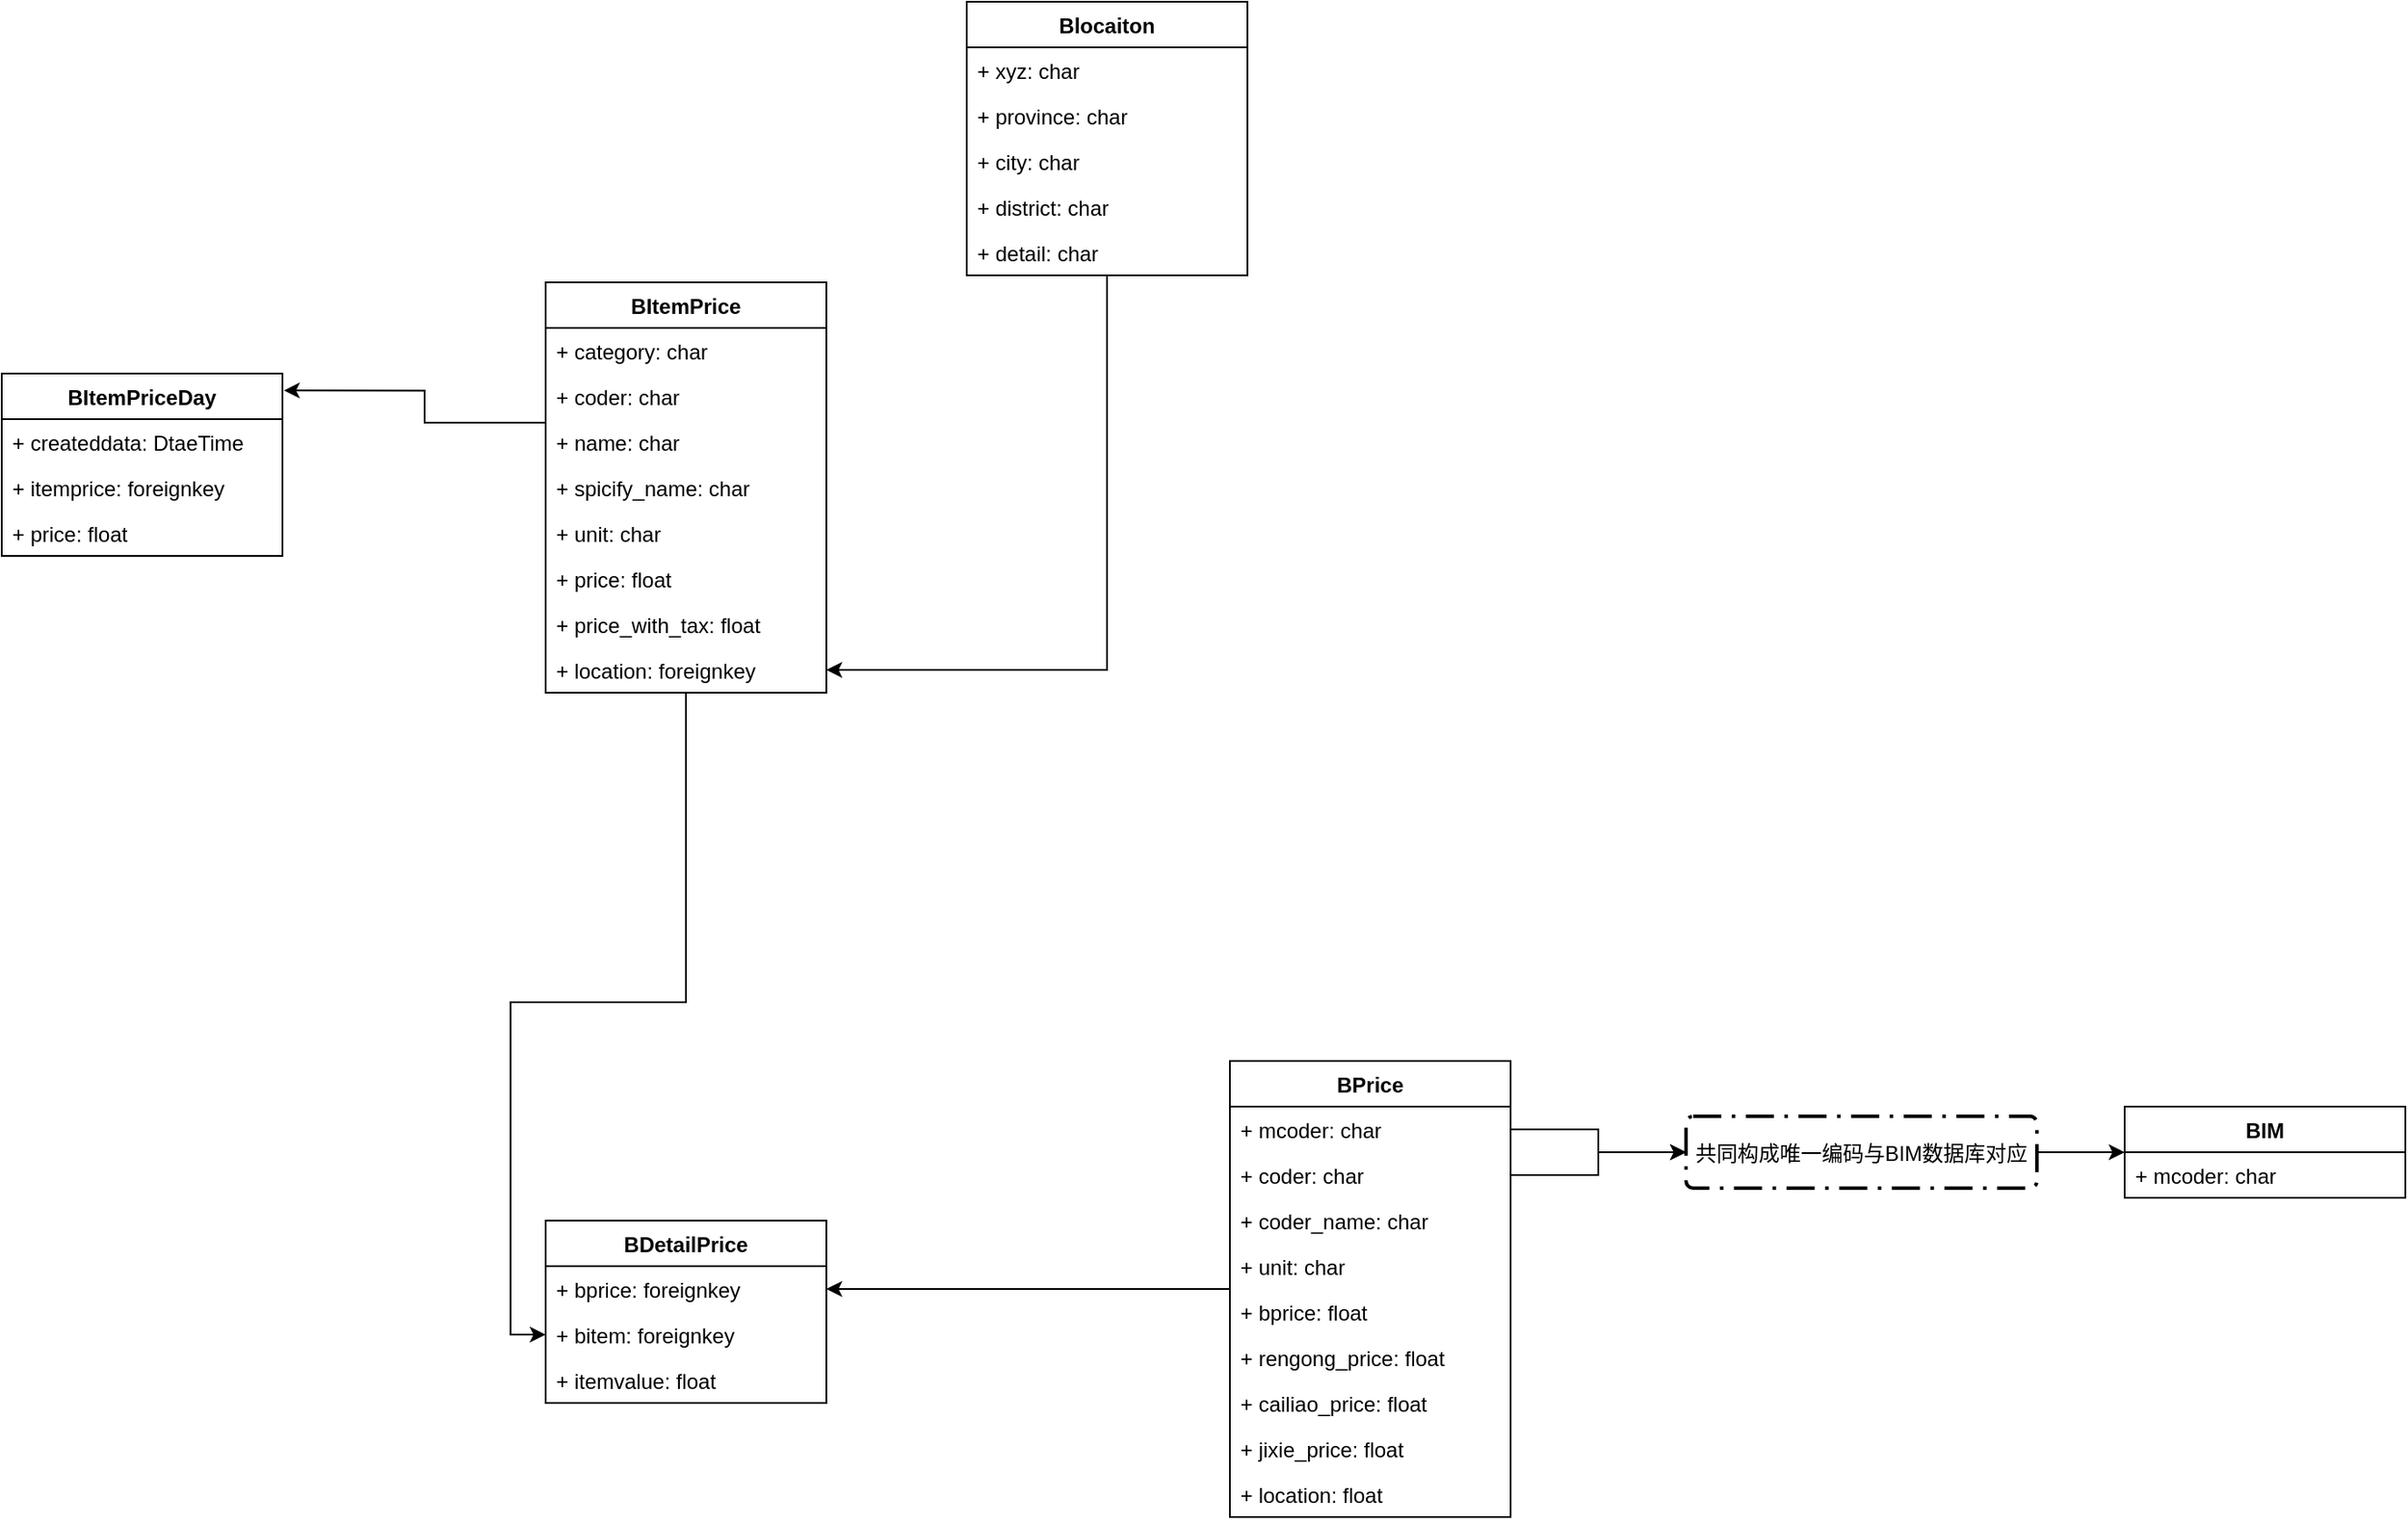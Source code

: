 <mxfile version="13.9.2" type="github">
  <diagram id="WTNj_Hdq__7ke6nhJa1Y" name="Page-1">
    <mxGraphModel dx="2249" dy="794" grid="1" gridSize="10" guides="1" tooltips="1" connect="1" arrows="1" fold="1" page="1" pageScale="1" pageWidth="827" pageHeight="1169" math="0" shadow="0">
      <root>
        <mxCell id="0" />
        <mxCell id="1" parent="0" />
        <mxCell id="Dp4xrp-Sg3KwqESMtG_m-33" style="edgeStyle=orthogonalEdgeStyle;rounded=0;orthogonalLoop=1;jettySize=auto;html=1;" edge="1" parent="1" source="Dp4xrp-Sg3KwqESMtG_m-1" target="Dp4xrp-Sg3KwqESMtG_m-27">
          <mxGeometry relative="1" as="geometry" />
        </mxCell>
        <mxCell id="Dp4xrp-Sg3KwqESMtG_m-1" value="Blocaiton" style="swimlane;fontStyle=1;align=center;verticalAlign=top;childLayout=stackLayout;horizontal=1;startSize=26;horizontalStack=0;resizeParent=1;resizeParentMax=0;resizeLast=0;collapsible=1;marginBottom=0;" vertex="1" parent="1">
          <mxGeometry x="290" y="320" width="160" height="156" as="geometry" />
        </mxCell>
        <mxCell id="Dp4xrp-Sg3KwqESMtG_m-2" value="+ xyz: char" style="text;strokeColor=none;fillColor=none;align=left;verticalAlign=top;spacingLeft=4;spacingRight=4;overflow=hidden;rotatable=0;points=[[0,0.5],[1,0.5]];portConstraint=eastwest;" vertex="1" parent="Dp4xrp-Sg3KwqESMtG_m-1">
          <mxGeometry y="26" width="160" height="26" as="geometry" />
        </mxCell>
        <mxCell id="Dp4xrp-Sg3KwqESMtG_m-46" value="+ province: char" style="text;strokeColor=none;fillColor=none;align=left;verticalAlign=top;spacingLeft=4;spacingRight=4;overflow=hidden;rotatable=0;points=[[0,0.5],[1,0.5]];portConstraint=eastwest;" vertex="1" parent="Dp4xrp-Sg3KwqESMtG_m-1">
          <mxGeometry y="52" width="160" height="26" as="geometry" />
        </mxCell>
        <mxCell id="Dp4xrp-Sg3KwqESMtG_m-47" value="+ city: char" style="text;strokeColor=none;fillColor=none;align=left;verticalAlign=top;spacingLeft=4;spacingRight=4;overflow=hidden;rotatable=0;points=[[0,0.5],[1,0.5]];portConstraint=eastwest;" vertex="1" parent="Dp4xrp-Sg3KwqESMtG_m-1">
          <mxGeometry y="78" width="160" height="26" as="geometry" />
        </mxCell>
        <mxCell id="Dp4xrp-Sg3KwqESMtG_m-48" value="+ district: char" style="text;strokeColor=none;fillColor=none;align=left;verticalAlign=top;spacingLeft=4;spacingRight=4;overflow=hidden;rotatable=0;points=[[0,0.5],[1,0.5]];portConstraint=eastwest;" vertex="1" parent="Dp4xrp-Sg3KwqESMtG_m-1">
          <mxGeometry y="104" width="160" height="26" as="geometry" />
        </mxCell>
        <mxCell id="Dp4xrp-Sg3KwqESMtG_m-49" value="+ detail: char" style="text;strokeColor=none;fillColor=none;align=left;verticalAlign=top;spacingLeft=4;spacingRight=4;overflow=hidden;rotatable=0;points=[[0,0.5],[1,0.5]];portConstraint=eastwest;" vertex="1" parent="Dp4xrp-Sg3KwqESMtG_m-1">
          <mxGeometry y="130" width="160" height="26" as="geometry" />
        </mxCell>
        <mxCell id="Dp4xrp-Sg3KwqESMtG_m-32" style="edgeStyle=orthogonalEdgeStyle;rounded=0;orthogonalLoop=1;jettySize=auto;html=1;entryX=1.005;entryY=0.093;entryDx=0;entryDy=0;entryPerimeter=0;" edge="1" parent="1" source="Dp4xrp-Sg3KwqESMtG_m-5" target="Dp4xrp-Sg3KwqESMtG_m-9">
          <mxGeometry relative="1" as="geometry">
            <Array as="points">
              <mxPoint x="-19" y="560" />
            </Array>
          </mxGeometry>
        </mxCell>
        <mxCell id="Dp4xrp-Sg3KwqESMtG_m-5" value="BItemPrice" style="swimlane;fontStyle=1;align=center;verticalAlign=top;childLayout=stackLayout;horizontal=1;startSize=26;horizontalStack=0;resizeParent=1;resizeParentMax=0;resizeLast=0;collapsible=1;marginBottom=0;" vertex="1" parent="1">
          <mxGeometry x="50" y="480" width="160" height="234" as="geometry" />
        </mxCell>
        <mxCell id="Dp4xrp-Sg3KwqESMtG_m-6" value="+ category: char" style="text;strokeColor=none;fillColor=none;align=left;verticalAlign=top;spacingLeft=4;spacingRight=4;overflow=hidden;rotatable=0;points=[[0,0.5],[1,0.5]];portConstraint=eastwest;" vertex="1" parent="Dp4xrp-Sg3KwqESMtG_m-5">
          <mxGeometry y="26" width="160" height="26" as="geometry" />
        </mxCell>
        <mxCell id="Dp4xrp-Sg3KwqESMtG_m-21" value="+ coder: char" style="text;strokeColor=none;fillColor=none;align=left;verticalAlign=top;spacingLeft=4;spacingRight=4;overflow=hidden;rotatable=0;points=[[0,0.5],[1,0.5]];portConstraint=eastwest;" vertex="1" parent="Dp4xrp-Sg3KwqESMtG_m-5">
          <mxGeometry y="52" width="160" height="26" as="geometry" />
        </mxCell>
        <mxCell id="Dp4xrp-Sg3KwqESMtG_m-22" value="+ name: char" style="text;strokeColor=none;fillColor=none;align=left;verticalAlign=top;spacingLeft=4;spacingRight=4;overflow=hidden;rotatable=0;points=[[0,0.5],[1,0.5]];portConstraint=eastwest;" vertex="1" parent="Dp4xrp-Sg3KwqESMtG_m-5">
          <mxGeometry y="78" width="160" height="26" as="geometry" />
        </mxCell>
        <mxCell id="Dp4xrp-Sg3KwqESMtG_m-23" value="+ spicify_name: char" style="text;strokeColor=none;fillColor=none;align=left;verticalAlign=top;spacingLeft=4;spacingRight=4;overflow=hidden;rotatable=0;points=[[0,0.5],[1,0.5]];portConstraint=eastwest;" vertex="1" parent="Dp4xrp-Sg3KwqESMtG_m-5">
          <mxGeometry y="104" width="160" height="26" as="geometry" />
        </mxCell>
        <mxCell id="Dp4xrp-Sg3KwqESMtG_m-25" value="+ unit: char" style="text;strokeColor=none;fillColor=none;align=left;verticalAlign=top;spacingLeft=4;spacingRight=4;overflow=hidden;rotatable=0;points=[[0,0.5],[1,0.5]];portConstraint=eastwest;" vertex="1" parent="Dp4xrp-Sg3KwqESMtG_m-5">
          <mxGeometry y="130" width="160" height="26" as="geometry" />
        </mxCell>
        <mxCell id="Dp4xrp-Sg3KwqESMtG_m-24" value="+ price: float" style="text;strokeColor=none;fillColor=none;align=left;verticalAlign=top;spacingLeft=4;spacingRight=4;overflow=hidden;rotatable=0;points=[[0,0.5],[1,0.5]];portConstraint=eastwest;" vertex="1" parent="Dp4xrp-Sg3KwqESMtG_m-5">
          <mxGeometry y="156" width="160" height="26" as="geometry" />
        </mxCell>
        <mxCell id="Dp4xrp-Sg3KwqESMtG_m-26" value="+ price_with_tax: float" style="text;strokeColor=none;fillColor=none;align=left;verticalAlign=top;spacingLeft=4;spacingRight=4;overflow=hidden;rotatable=0;points=[[0,0.5],[1,0.5]];portConstraint=eastwest;" vertex="1" parent="Dp4xrp-Sg3KwqESMtG_m-5">
          <mxGeometry y="182" width="160" height="26" as="geometry" />
        </mxCell>
        <mxCell id="Dp4xrp-Sg3KwqESMtG_m-27" value="+ location: foreignkey" style="text;strokeColor=none;fillColor=none;align=left;verticalAlign=top;spacingLeft=4;spacingRight=4;overflow=hidden;rotatable=0;points=[[0,0.5],[1,0.5]];portConstraint=eastwest;" vertex="1" parent="Dp4xrp-Sg3KwqESMtG_m-5">
          <mxGeometry y="208" width="160" height="26" as="geometry" />
        </mxCell>
        <mxCell id="Dp4xrp-Sg3KwqESMtG_m-45" style="edgeStyle=orthogonalEdgeStyle;rounded=0;orthogonalLoop=1;jettySize=auto;html=1;entryX=0;entryY=0.5;entryDx=0;entryDy=0;" edge="1" parent="1" source="Dp4xrp-Sg3KwqESMtG_m-5" target="Dp4xrp-Sg3KwqESMtG_m-42">
          <mxGeometry relative="1" as="geometry" />
        </mxCell>
        <mxCell id="Dp4xrp-Sg3KwqESMtG_m-9" value="BItemPriceDay" style="swimlane;fontStyle=1;align=center;verticalAlign=top;childLayout=stackLayout;horizontal=1;startSize=26;horizontalStack=0;resizeParent=1;resizeParentMax=0;resizeLast=0;collapsible=1;marginBottom=0;" vertex="1" parent="1">
          <mxGeometry x="-260" y="532" width="160" height="104" as="geometry" />
        </mxCell>
        <mxCell id="Dp4xrp-Sg3KwqESMtG_m-10" value="+ createddata: DtaeTime" style="text;strokeColor=none;fillColor=none;align=left;verticalAlign=top;spacingLeft=4;spacingRight=4;overflow=hidden;rotatable=0;points=[[0,0.5],[1,0.5]];portConstraint=eastwest;" vertex="1" parent="Dp4xrp-Sg3KwqESMtG_m-9">
          <mxGeometry y="26" width="160" height="26" as="geometry" />
        </mxCell>
        <mxCell id="Dp4xrp-Sg3KwqESMtG_m-29" value="+ itemprice: foreignkey" style="text;strokeColor=none;fillColor=none;align=left;verticalAlign=top;spacingLeft=4;spacingRight=4;overflow=hidden;rotatable=0;points=[[0,0.5],[1,0.5]];portConstraint=eastwest;" vertex="1" parent="Dp4xrp-Sg3KwqESMtG_m-9">
          <mxGeometry y="52" width="160" height="26" as="geometry" />
        </mxCell>
        <mxCell id="Dp4xrp-Sg3KwqESMtG_m-30" value="+ price: float" style="text;strokeColor=none;fillColor=none;align=left;verticalAlign=top;spacingLeft=4;spacingRight=4;overflow=hidden;rotatable=0;points=[[0,0.5],[1,0.5]];portConstraint=eastwest;" vertex="1" parent="Dp4xrp-Sg3KwqESMtG_m-9">
          <mxGeometry y="78" width="160" height="26" as="geometry" />
        </mxCell>
        <mxCell id="Dp4xrp-Sg3KwqESMtG_m-44" style="edgeStyle=orthogonalEdgeStyle;rounded=0;orthogonalLoop=1;jettySize=auto;html=1;" edge="1" parent="1" source="Dp4xrp-Sg3KwqESMtG_m-13" target="Dp4xrp-Sg3KwqESMtG_m-18">
          <mxGeometry relative="1" as="geometry" />
        </mxCell>
        <mxCell id="Dp4xrp-Sg3KwqESMtG_m-13" value="BPrice" style="swimlane;fontStyle=1;align=center;verticalAlign=top;childLayout=stackLayout;horizontal=1;startSize=26;horizontalStack=0;resizeParent=1;resizeParentMax=0;resizeLast=0;collapsible=1;marginBottom=0;" vertex="1" parent="1">
          <mxGeometry x="440" y="924" width="160" height="260" as="geometry" />
        </mxCell>
        <mxCell id="Dp4xrp-Sg3KwqESMtG_m-14" value="+ mcoder: char" style="text;strokeColor=none;fillColor=none;align=left;verticalAlign=top;spacingLeft=4;spacingRight=4;overflow=hidden;rotatable=0;points=[[0,0.5],[1,0.5]];portConstraint=eastwest;" vertex="1" parent="Dp4xrp-Sg3KwqESMtG_m-13">
          <mxGeometry y="26" width="160" height="26" as="geometry" />
        </mxCell>
        <mxCell id="Dp4xrp-Sg3KwqESMtG_m-34" value="+ coder: char" style="text;strokeColor=none;fillColor=none;align=left;verticalAlign=top;spacingLeft=4;spacingRight=4;overflow=hidden;rotatable=0;points=[[0,0.5],[1,0.5]];portConstraint=eastwest;" vertex="1" parent="Dp4xrp-Sg3KwqESMtG_m-13">
          <mxGeometry y="52" width="160" height="26" as="geometry" />
        </mxCell>
        <mxCell id="Dp4xrp-Sg3KwqESMtG_m-35" value="+ coder_name: char" style="text;strokeColor=none;fillColor=none;align=left;verticalAlign=top;spacingLeft=4;spacingRight=4;overflow=hidden;rotatable=0;points=[[0,0.5],[1,0.5]];portConstraint=eastwest;" vertex="1" parent="Dp4xrp-Sg3KwqESMtG_m-13">
          <mxGeometry y="78" width="160" height="26" as="geometry" />
        </mxCell>
        <mxCell id="Dp4xrp-Sg3KwqESMtG_m-36" value="+ unit: char" style="text;strokeColor=none;fillColor=none;align=left;verticalAlign=top;spacingLeft=4;spacingRight=4;overflow=hidden;rotatable=0;points=[[0,0.5],[1,0.5]];portConstraint=eastwest;" vertex="1" parent="Dp4xrp-Sg3KwqESMtG_m-13">
          <mxGeometry y="104" width="160" height="26" as="geometry" />
        </mxCell>
        <mxCell id="Dp4xrp-Sg3KwqESMtG_m-37" value="+ bprice: float" style="text;strokeColor=none;fillColor=none;align=left;verticalAlign=top;spacingLeft=4;spacingRight=4;overflow=hidden;rotatable=0;points=[[0,0.5],[1,0.5]];portConstraint=eastwest;" vertex="1" parent="Dp4xrp-Sg3KwqESMtG_m-13">
          <mxGeometry y="130" width="160" height="26" as="geometry" />
        </mxCell>
        <mxCell id="Dp4xrp-Sg3KwqESMtG_m-38" value="+ rengong_price: float" style="text;strokeColor=none;fillColor=none;align=left;verticalAlign=top;spacingLeft=4;spacingRight=4;overflow=hidden;rotatable=0;points=[[0,0.5],[1,0.5]];portConstraint=eastwest;" vertex="1" parent="Dp4xrp-Sg3KwqESMtG_m-13">
          <mxGeometry y="156" width="160" height="26" as="geometry" />
        </mxCell>
        <mxCell id="Dp4xrp-Sg3KwqESMtG_m-39" value="+ cailiao_price: float" style="text;strokeColor=none;fillColor=none;align=left;verticalAlign=top;spacingLeft=4;spacingRight=4;overflow=hidden;rotatable=0;points=[[0,0.5],[1,0.5]];portConstraint=eastwest;" vertex="1" parent="Dp4xrp-Sg3KwqESMtG_m-13">
          <mxGeometry y="182" width="160" height="26" as="geometry" />
        </mxCell>
        <mxCell id="Dp4xrp-Sg3KwqESMtG_m-40" value="+ jixie_price: float" style="text;strokeColor=none;fillColor=none;align=left;verticalAlign=top;spacingLeft=4;spacingRight=4;overflow=hidden;rotatable=0;points=[[0,0.5],[1,0.5]];portConstraint=eastwest;" vertex="1" parent="Dp4xrp-Sg3KwqESMtG_m-13">
          <mxGeometry y="208" width="160" height="26" as="geometry" />
        </mxCell>
        <mxCell id="Dp4xrp-Sg3KwqESMtG_m-41" value="+ location: float" style="text;strokeColor=none;fillColor=none;align=left;verticalAlign=top;spacingLeft=4;spacingRight=4;overflow=hidden;rotatable=0;points=[[0,0.5],[1,0.5]];portConstraint=eastwest;" vertex="1" parent="Dp4xrp-Sg3KwqESMtG_m-13">
          <mxGeometry y="234" width="160" height="26" as="geometry" />
        </mxCell>
        <mxCell id="Dp4xrp-Sg3KwqESMtG_m-17" value="BDetailPrice" style="swimlane;fontStyle=1;align=center;verticalAlign=top;childLayout=stackLayout;horizontal=1;startSize=26;horizontalStack=0;resizeParent=1;resizeParentMax=0;resizeLast=0;collapsible=1;marginBottom=0;" vertex="1" parent="1">
          <mxGeometry x="50" y="1015" width="160" height="104" as="geometry" />
        </mxCell>
        <mxCell id="Dp4xrp-Sg3KwqESMtG_m-18" value="+ bprice: foreignkey" style="text;strokeColor=none;fillColor=none;align=left;verticalAlign=top;spacingLeft=4;spacingRight=4;overflow=hidden;rotatable=0;points=[[0,0.5],[1,0.5]];portConstraint=eastwest;" vertex="1" parent="Dp4xrp-Sg3KwqESMtG_m-17">
          <mxGeometry y="26" width="160" height="26" as="geometry" />
        </mxCell>
        <mxCell id="Dp4xrp-Sg3KwqESMtG_m-42" value="+ bitem: foreignkey" style="text;strokeColor=none;fillColor=none;align=left;verticalAlign=top;spacingLeft=4;spacingRight=4;overflow=hidden;rotatable=0;points=[[0,0.5],[1,0.5]];portConstraint=eastwest;" vertex="1" parent="Dp4xrp-Sg3KwqESMtG_m-17">
          <mxGeometry y="52" width="160" height="26" as="geometry" />
        </mxCell>
        <mxCell id="Dp4xrp-Sg3KwqESMtG_m-43" value="+ itemvalue: float" style="text;strokeColor=none;fillColor=none;align=left;verticalAlign=top;spacingLeft=4;spacingRight=4;overflow=hidden;rotatable=0;points=[[0,0.5],[1,0.5]];portConstraint=eastwest;" vertex="1" parent="Dp4xrp-Sg3KwqESMtG_m-17">
          <mxGeometry y="78" width="160" height="26" as="geometry" />
        </mxCell>
        <mxCell id="Dp4xrp-Sg3KwqESMtG_m-63" style="edgeStyle=orthogonalEdgeStyle;rounded=0;orthogonalLoop=1;jettySize=auto;html=1;" edge="1" parent="1" source="Dp4xrp-Sg3KwqESMtG_m-50" target="Dp4xrp-Sg3KwqESMtG_m-53">
          <mxGeometry relative="1" as="geometry" />
        </mxCell>
        <mxCell id="Dp4xrp-Sg3KwqESMtG_m-50" value="共同构成唯一编码与BIM数据库对应" style="rounded=1;arcSize=10;dashed=1;strokeColor=#000000;fillColor=none;gradientColor=none;dashPattern=8 3 1 3;strokeWidth=2;" vertex="1" parent="1">
          <mxGeometry x="700" y="955.5" width="200" height="41" as="geometry" />
        </mxCell>
        <mxCell id="Dp4xrp-Sg3KwqESMtG_m-51" style="edgeStyle=orthogonalEdgeStyle;rounded=0;orthogonalLoop=1;jettySize=auto;html=1;entryX=0;entryY=0.5;entryDx=0;entryDy=0;" edge="1" parent="1" source="Dp4xrp-Sg3KwqESMtG_m-34" target="Dp4xrp-Sg3KwqESMtG_m-50">
          <mxGeometry relative="1" as="geometry" />
        </mxCell>
        <mxCell id="Dp4xrp-Sg3KwqESMtG_m-52" style="edgeStyle=orthogonalEdgeStyle;rounded=0;orthogonalLoop=1;jettySize=auto;html=1;entryX=0;entryY=0.5;entryDx=0;entryDy=0;" edge="1" parent="1" source="Dp4xrp-Sg3KwqESMtG_m-14" target="Dp4xrp-Sg3KwqESMtG_m-50">
          <mxGeometry relative="1" as="geometry" />
        </mxCell>
        <mxCell id="Dp4xrp-Sg3KwqESMtG_m-53" value="BIM" style="swimlane;fontStyle=1;align=center;verticalAlign=top;childLayout=stackLayout;horizontal=1;startSize=26;horizontalStack=0;resizeParent=1;resizeParentMax=0;resizeLast=0;collapsible=1;marginBottom=0;" vertex="1" parent="1">
          <mxGeometry x="950" y="950" width="160" height="52" as="geometry" />
        </mxCell>
        <mxCell id="Dp4xrp-Sg3KwqESMtG_m-54" value="+ mcoder: char" style="text;strokeColor=none;fillColor=none;align=left;verticalAlign=top;spacingLeft=4;spacingRight=4;overflow=hidden;rotatable=0;points=[[0,0.5],[1,0.5]];portConstraint=eastwest;" vertex="1" parent="Dp4xrp-Sg3KwqESMtG_m-53">
          <mxGeometry y="26" width="160" height="26" as="geometry" />
        </mxCell>
      </root>
    </mxGraphModel>
  </diagram>
</mxfile>
